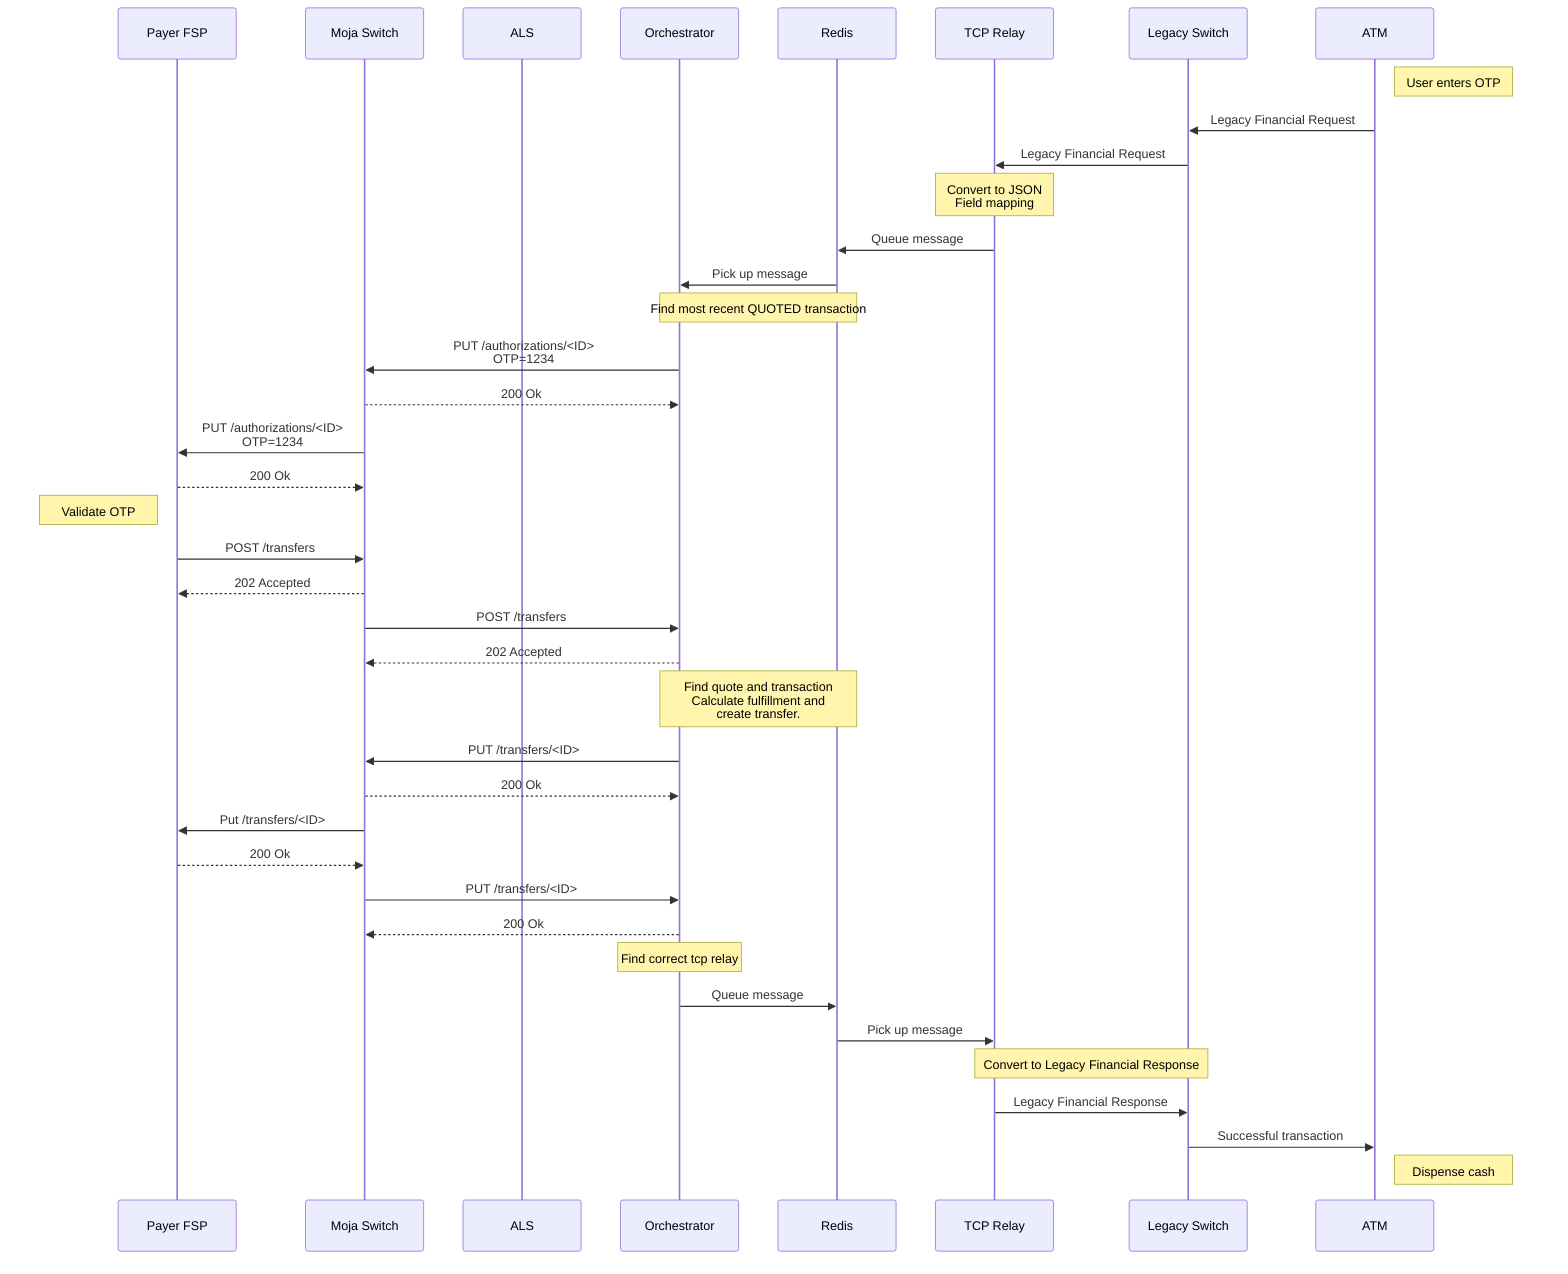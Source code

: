 sequenceDiagram
    participant Payer FSP
    participant Moja Switch
    participant ALS
    participant Orchestrator
    participant Redis
    participant TCP Relay
    participant Legacy Switch
    participant ATM

Note right of ATM: User enters OTP
ATM ->> Legacy Switch: Legacy Financial Request
Legacy Switch ->> TCP Relay: Legacy Financial Request
Note over TCP Relay: Convert to JSON <br> Field mapping

TCP Relay ->> Redis: Queue message
Redis ->> Orchestrator: Pick up message

Note over Orchestrator, Redis: Find most recent QUOTED transaction

Orchestrator ->> Moja Switch: PUT /authorizations/<ID> <br> OTP=1234
Moja Switch -->> Orchestrator: 200 Ok
Moja Switch ->> Payer FSP: PUT /authorizations/<ID> <br> OTP=1234
Payer FSP -->> Moja Switch: 200 Ok

Note left of Payer FSP: Validate OTP

Payer FSP ->> Moja Switch: POST /transfers
Moja Switch -->> Payer FSP: 202 Accepted
Moja Switch ->> Orchestrator: POST /transfers
Orchestrator -->> Moja Switch: 202 Accepted

Note over Orchestrator, Redis: Find quote and transaction <br> Calculate fulfillment and <br> create transfer.

Orchestrator ->> Moja Switch: PUT /transfers/<ID>
Moja Switch -->> Orchestrator: 200 Ok
Moja Switch ->> Payer FSP: Put /transfers/<ID>
Payer FSP -->> Moja Switch: 200 Ok

Moja Switch ->> Orchestrator: PUT /transfers/<ID>
Orchestrator -->> Moja Switch: 200 Ok

Note over Orchestrator: Find correct tcp relay

Orchestrator ->> Redis: Queue message
Redis ->> TCP Relay: Pick up message

Note over TCP Relay, Legacy Switch: Convert to Legacy Financial Response
TCP Relay ->> Legacy Switch: Legacy Financial Response
Legacy Switch ->> ATM: Successful transaction
Note right of ATM: Dispense cash